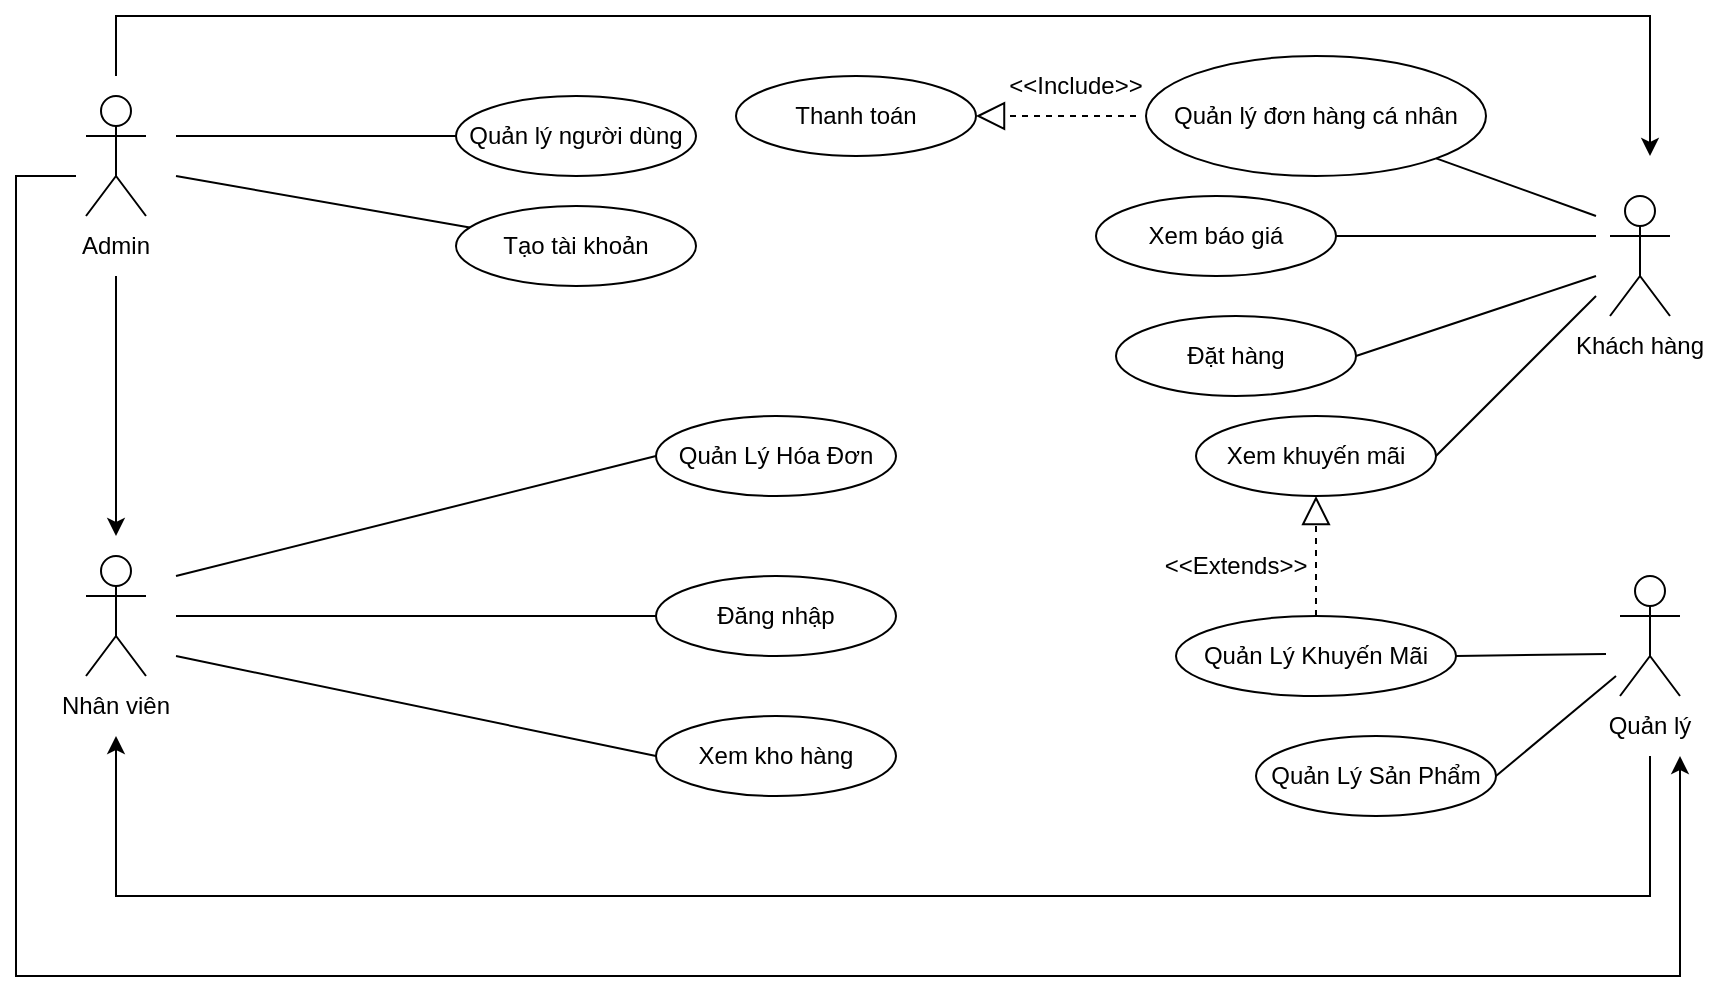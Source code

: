<mxfile version="20.2.7" type="github">
  <diagram id="Z0K4d841dN_GdC7LYWth" name="Trang-1">
    <mxGraphModel dx="1920" dy="1814" grid="1" gridSize="10" guides="1" tooltips="1" connect="1" arrows="1" fold="1" page="1" pageScale="1" pageWidth="827" pageHeight="1169" math="0" shadow="0">
      <root>
        <mxCell id="0" />
        <mxCell id="1" parent="0" />
        <mxCell id="qoqOYTOQvzMzjiJTvxV7-1" value="Actor" style="shape=umlActor;verticalLabelPosition=bottom;verticalAlign=top;html=1;outlineConnect=0;labelPadding=0;noLabel=1;" vertex="1" parent="1">
          <mxGeometry x="35" y="40" width="30" height="60" as="geometry" />
        </mxCell>
        <mxCell id="qoqOYTOQvzMzjiJTvxV7-2" value="Admin" style="text;html=1;strokeColor=none;fillColor=none;align=center;verticalAlign=middle;whiteSpace=wrap;rounded=0;" vertex="1" parent="1">
          <mxGeometry x="20" y="100" width="60" height="30" as="geometry" />
        </mxCell>
        <mxCell id="qoqOYTOQvzMzjiJTvxV7-3" value="Actor" style="shape=umlActor;verticalLabelPosition=bottom;verticalAlign=top;html=1;outlineConnect=0;labelPadding=0;noLabel=1;" vertex="1" parent="1">
          <mxGeometry x="35" y="270" width="30" height="60" as="geometry" />
        </mxCell>
        <mxCell id="qoqOYTOQvzMzjiJTvxV7-4" value="Nhân viên" style="text;html=1;strokeColor=none;fillColor=none;align=center;verticalAlign=middle;whiteSpace=wrap;rounded=0;" vertex="1" parent="1">
          <mxGeometry x="20" y="330" width="60" height="30" as="geometry" />
        </mxCell>
        <mxCell id="qoqOYTOQvzMzjiJTvxV7-5" value="Actor" style="shape=umlActor;verticalLabelPosition=bottom;verticalAlign=top;html=1;outlineConnect=0;labelPadding=0;noLabel=1;" vertex="1" parent="1">
          <mxGeometry x="802" y="280" width="30" height="60" as="geometry" />
        </mxCell>
        <mxCell id="qoqOYTOQvzMzjiJTvxV7-6" value="Quản lý" style="text;html=1;strokeColor=none;fillColor=none;align=center;verticalAlign=middle;whiteSpace=wrap;rounded=0;" vertex="1" parent="1">
          <mxGeometry x="787" y="340" width="60" height="30" as="geometry" />
        </mxCell>
        <mxCell id="qoqOYTOQvzMzjiJTvxV7-7" value="Actor" style="shape=umlActor;verticalLabelPosition=bottom;verticalAlign=top;html=1;outlineConnect=0;labelPadding=0;noLabel=1;" vertex="1" parent="1">
          <mxGeometry x="797" y="90" width="30" height="60" as="geometry" />
        </mxCell>
        <mxCell id="qoqOYTOQvzMzjiJTvxV7-8" value="Khách hàng" style="text;html=1;strokeColor=none;fillColor=none;align=center;verticalAlign=middle;whiteSpace=wrap;rounded=0;" vertex="1" parent="1">
          <mxGeometry x="777" y="150" width="70" height="30" as="geometry" />
        </mxCell>
        <mxCell id="qoqOYTOQvzMzjiJTvxV7-9" value="Đăng nhập" style="ellipse;whiteSpace=wrap;html=1;" vertex="1" parent="1">
          <mxGeometry x="320" y="280" width="120" height="40" as="geometry" />
        </mxCell>
        <mxCell id="qoqOYTOQvzMzjiJTvxV7-10" value="" style="endArrow=none;html=1;rounded=0;entryX=0;entryY=0.5;entryDx=0;entryDy=0;" edge="1" parent="1" target="qoqOYTOQvzMzjiJTvxV7-9">
          <mxGeometry width="50" height="50" relative="1" as="geometry">
            <mxPoint x="80" y="300" as="sourcePoint" />
            <mxPoint x="410" y="230" as="targetPoint" />
          </mxGeometry>
        </mxCell>
        <mxCell id="qoqOYTOQvzMzjiJTvxV7-11" value="" style="endArrow=classic;html=1;rounded=0;exitX=0.5;exitY=1;exitDx=0;exitDy=0;" edge="1" parent="1" source="qoqOYTOQvzMzjiJTvxV7-2">
          <mxGeometry width="50" height="50" relative="1" as="geometry">
            <mxPoint x="360" y="280" as="sourcePoint" />
            <mxPoint x="50" y="260" as="targetPoint" />
          </mxGeometry>
        </mxCell>
        <mxCell id="qoqOYTOQvzMzjiJTvxV7-12" value="Tạo tài khoản" style="ellipse;whiteSpace=wrap;html=1;" vertex="1" parent="1">
          <mxGeometry x="220" y="95" width="120" height="40" as="geometry" />
        </mxCell>
        <mxCell id="qoqOYTOQvzMzjiJTvxV7-13" value="Quản Lý Sản Phẩm" style="ellipse;whiteSpace=wrap;html=1;" vertex="1" parent="1">
          <mxGeometry x="620" y="360" width="120" height="40" as="geometry" />
        </mxCell>
        <mxCell id="qoqOYTOQvzMzjiJTvxV7-14" value="Quản Lý Hóa Đơn" style="ellipse;whiteSpace=wrap;html=1;" vertex="1" parent="1">
          <mxGeometry x="320" y="200" width="120" height="40" as="geometry" />
        </mxCell>
        <mxCell id="qoqOYTOQvzMzjiJTvxV7-15" value="Quản Lý Khuyến Mãi" style="ellipse;whiteSpace=wrap;html=1;" vertex="1" parent="1">
          <mxGeometry x="580" y="300" width="140" height="40" as="geometry" />
        </mxCell>
        <mxCell id="qoqOYTOQvzMzjiJTvxV7-16" value="Quản lý đơn hàng cá nhân" style="ellipse;whiteSpace=wrap;html=1;" vertex="1" parent="1">
          <mxGeometry x="565" y="20" width="170" height="60" as="geometry" />
        </mxCell>
        <mxCell id="qoqOYTOQvzMzjiJTvxV7-17" value="Xem khuyến mãi" style="ellipse;whiteSpace=wrap;html=1;" vertex="1" parent="1">
          <mxGeometry x="590" y="200" width="120" height="40" as="geometry" />
        </mxCell>
        <mxCell id="qoqOYTOQvzMzjiJTvxV7-31" style="edgeStyle=orthogonalEdgeStyle;rounded=0;orthogonalLoop=1;jettySize=auto;html=1;exitX=1;exitY=0.5;exitDx=0;exitDy=0;" edge="1" parent="1" source="qoqOYTOQvzMzjiJTvxV7-19">
          <mxGeometry relative="1" as="geometry">
            <mxPoint x="670" y="170" as="targetPoint" />
          </mxGeometry>
        </mxCell>
        <mxCell id="qoqOYTOQvzMzjiJTvxV7-19" value="Đặt hàng" style="ellipse;whiteSpace=wrap;html=1;" vertex="1" parent="1">
          <mxGeometry x="550" y="150" width="120" height="40" as="geometry" />
        </mxCell>
        <mxCell id="qoqOYTOQvzMzjiJTvxV7-20" value="Xem báo giá" style="ellipse;whiteSpace=wrap;html=1;" vertex="1" parent="1">
          <mxGeometry x="540" y="90" width="120" height="40" as="geometry" />
        </mxCell>
        <mxCell id="qoqOYTOQvzMzjiJTvxV7-21" value="Quản lý người dùng" style="ellipse;whiteSpace=wrap;html=1;" vertex="1" parent="1">
          <mxGeometry x="220" y="40" width="120" height="40" as="geometry" />
        </mxCell>
        <mxCell id="qoqOYTOQvzMzjiJTvxV7-23" value="" style="endArrow=none;html=1;rounded=0;exitX=1;exitY=0.5;exitDx=0;exitDy=0;" edge="1" parent="1" source="qoqOYTOQvzMzjiJTvxV7-15">
          <mxGeometry width="50" height="50" relative="1" as="geometry">
            <mxPoint x="635" y="319" as="sourcePoint" />
            <mxPoint x="795" y="319" as="targetPoint" />
            <Array as="points" />
          </mxGeometry>
        </mxCell>
        <mxCell id="qoqOYTOQvzMzjiJTvxV7-24" value="" style="endArrow=none;html=1;rounded=0;" edge="1" parent="1" target="qoqOYTOQvzMzjiJTvxV7-21">
          <mxGeometry width="50" height="50" relative="1" as="geometry">
            <mxPoint x="80" y="60" as="sourcePoint" />
            <mxPoint x="410" y="230" as="targetPoint" />
          </mxGeometry>
        </mxCell>
        <mxCell id="qoqOYTOQvzMzjiJTvxV7-25" value="" style="endArrow=none;html=1;rounded=0;" edge="1" parent="1" target="qoqOYTOQvzMzjiJTvxV7-12">
          <mxGeometry width="50" height="50" relative="1" as="geometry">
            <mxPoint x="80" y="80" as="sourcePoint" />
            <mxPoint x="410" y="230" as="targetPoint" />
          </mxGeometry>
        </mxCell>
        <mxCell id="qoqOYTOQvzMzjiJTvxV7-26" value="" style="endArrow=none;html=1;rounded=0;exitX=1;exitY=0.5;exitDx=0;exitDy=0;" edge="1" parent="1" source="qoqOYTOQvzMzjiJTvxV7-17">
          <mxGeometry width="50" height="50" relative="1" as="geometry">
            <mxPoint x="310" y="100" as="sourcePoint" />
            <mxPoint x="790" y="140" as="targetPoint" />
          </mxGeometry>
        </mxCell>
        <mxCell id="qoqOYTOQvzMzjiJTvxV7-27" value="" style="endArrow=none;html=1;rounded=0;exitX=1;exitY=0.5;exitDx=0;exitDy=0;" edge="1" parent="1" source="qoqOYTOQvzMzjiJTvxV7-20">
          <mxGeometry width="50" height="50" relative="1" as="geometry">
            <mxPoint x="310" y="100" as="sourcePoint" />
            <mxPoint x="790" y="110" as="targetPoint" />
          </mxGeometry>
        </mxCell>
        <mxCell id="qoqOYTOQvzMzjiJTvxV7-28" value="" style="endArrow=none;html=1;rounded=0;exitX=1;exitY=0.5;exitDx=0;exitDy=0;" edge="1" parent="1" source="qoqOYTOQvzMzjiJTvxV7-19">
          <mxGeometry width="50" height="50" relative="1" as="geometry">
            <mxPoint x="310" y="100" as="sourcePoint" />
            <mxPoint x="790" y="130" as="targetPoint" />
          </mxGeometry>
        </mxCell>
        <mxCell id="qoqOYTOQvzMzjiJTvxV7-29" value="" style="endArrow=none;html=1;rounded=0;exitX=1;exitY=1;exitDx=0;exitDy=0;" edge="1" parent="1" source="qoqOYTOQvzMzjiJTvxV7-16">
          <mxGeometry width="50" height="50" relative="1" as="geometry">
            <mxPoint x="310" y="100" as="sourcePoint" />
            <mxPoint x="790" y="100" as="targetPoint" />
          </mxGeometry>
        </mxCell>
        <mxCell id="qoqOYTOQvzMzjiJTvxV7-33" value="" style="endArrow=classic;html=1;rounded=0;exitX=0.5;exitY=1;exitDx=0;exitDy=0;entryX=0.5;entryY=1;entryDx=0;entryDy=0;" edge="1" parent="1" source="qoqOYTOQvzMzjiJTvxV7-6" target="qoqOYTOQvzMzjiJTvxV7-4">
          <mxGeometry width="50" height="50" relative="1" as="geometry">
            <mxPoint x="430" y="240" as="sourcePoint" />
            <mxPoint x="480" y="190" as="targetPoint" />
            <Array as="points">
              <mxPoint x="817" y="440" />
              <mxPoint x="50" y="440" />
            </Array>
          </mxGeometry>
        </mxCell>
        <mxCell id="qoqOYTOQvzMzjiJTvxV7-34" value="" style="endArrow=none;html=1;rounded=0;exitX=0;exitY=0.5;exitDx=0;exitDy=0;" edge="1" parent="1" source="qoqOYTOQvzMzjiJTvxV7-14">
          <mxGeometry width="50" height="50" relative="1" as="geometry">
            <mxPoint x="430" y="240" as="sourcePoint" />
            <mxPoint x="80" y="280" as="targetPoint" />
          </mxGeometry>
        </mxCell>
        <mxCell id="qoqOYTOQvzMzjiJTvxV7-35" value="" style="endArrow=none;html=1;rounded=0;exitX=1;exitY=0.5;exitDx=0;exitDy=0;" edge="1" parent="1" source="qoqOYTOQvzMzjiJTvxV7-13">
          <mxGeometry width="50" height="50" relative="1" as="geometry">
            <mxPoint x="410" y="260" as="sourcePoint" />
            <mxPoint x="800" y="330" as="targetPoint" />
          </mxGeometry>
        </mxCell>
        <mxCell id="qoqOYTOQvzMzjiJTvxV7-36" value="Xem kho hàng" style="ellipse;whiteSpace=wrap;html=1;" vertex="1" parent="1">
          <mxGeometry x="320" y="350" width="120" height="40" as="geometry" />
        </mxCell>
        <mxCell id="qoqOYTOQvzMzjiJTvxV7-37" value="" style="endArrow=none;html=1;rounded=0;exitX=0;exitY=0.5;exitDx=0;exitDy=0;" edge="1" parent="1" source="qoqOYTOQvzMzjiJTvxV7-36">
          <mxGeometry width="50" height="50" relative="1" as="geometry">
            <mxPoint x="370" y="340" as="sourcePoint" />
            <mxPoint x="80" y="320" as="targetPoint" />
          </mxGeometry>
        </mxCell>
        <mxCell id="qoqOYTOQvzMzjiJTvxV7-41" value="" style="endArrow=classic;html=1;rounded=0;entryX=0.75;entryY=1;entryDx=0;entryDy=0;" edge="1" parent="1" target="qoqOYTOQvzMzjiJTvxV7-6">
          <mxGeometry width="50" height="50" relative="1" as="geometry">
            <mxPoint x="30" y="80" as="sourcePoint" />
            <mxPoint x="550" y="270" as="targetPoint" />
            <Array as="points">
              <mxPoint y="80" />
              <mxPoint y="480" />
              <mxPoint x="832" y="480" />
            </Array>
          </mxGeometry>
        </mxCell>
        <mxCell id="qoqOYTOQvzMzjiJTvxV7-45" value="" style="endArrow=classic;html=1;rounded=0;" edge="1" parent="1">
          <mxGeometry width="50" height="50" relative="1" as="geometry">
            <mxPoint x="50" y="30" as="sourcePoint" />
            <mxPoint x="817" y="70" as="targetPoint" />
            <Array as="points">
              <mxPoint x="50" />
              <mxPoint x="817" />
            </Array>
          </mxGeometry>
        </mxCell>
        <mxCell id="qoqOYTOQvzMzjiJTvxV7-46" value="Thanh toán" style="ellipse;whiteSpace=wrap;html=1;" vertex="1" parent="1">
          <mxGeometry x="360" y="30" width="120" height="40" as="geometry" />
        </mxCell>
        <mxCell id="qoqOYTOQvzMzjiJTvxV7-47" value="" style="endArrow=block;dashed=1;endFill=0;endSize=12;html=1;rounded=0;entryX=1;entryY=0.5;entryDx=0;entryDy=0;" edge="1" parent="1" target="qoqOYTOQvzMzjiJTvxV7-46">
          <mxGeometry width="160" relative="1" as="geometry">
            <mxPoint x="560" y="50" as="sourcePoint" />
            <mxPoint x="480" y="260" as="targetPoint" />
          </mxGeometry>
        </mxCell>
        <mxCell id="qoqOYTOQvzMzjiJTvxV7-48" value="&amp;lt;&amp;lt;Include&amp;gt;&amp;gt;" style="text;html=1;strokeColor=none;fillColor=none;align=center;verticalAlign=middle;whiteSpace=wrap;rounded=0;" vertex="1" parent="1">
          <mxGeometry x="500" y="20" width="60" height="30" as="geometry" />
        </mxCell>
        <mxCell id="qoqOYTOQvzMzjiJTvxV7-49" value="" style="endArrow=block;dashed=1;endFill=0;endSize=12;html=1;rounded=0;exitX=0.5;exitY=0;exitDx=0;exitDy=0;entryX=0.5;entryY=1;entryDx=0;entryDy=0;" edge="1" parent="1" source="qoqOYTOQvzMzjiJTvxV7-15" target="qoqOYTOQvzMzjiJTvxV7-17">
          <mxGeometry width="160" relative="1" as="geometry">
            <mxPoint x="320" y="260" as="sourcePoint" />
            <mxPoint x="480" y="260" as="targetPoint" />
          </mxGeometry>
        </mxCell>
        <mxCell id="qoqOYTOQvzMzjiJTvxV7-50" value="&amp;lt;&amp;lt;Extends&amp;gt;&amp;gt;" style="text;html=1;strokeColor=none;fillColor=none;align=center;verticalAlign=middle;whiteSpace=wrap;rounded=0;" vertex="1" parent="1">
          <mxGeometry x="580" y="260" width="60" height="30" as="geometry" />
        </mxCell>
      </root>
    </mxGraphModel>
  </diagram>
</mxfile>
